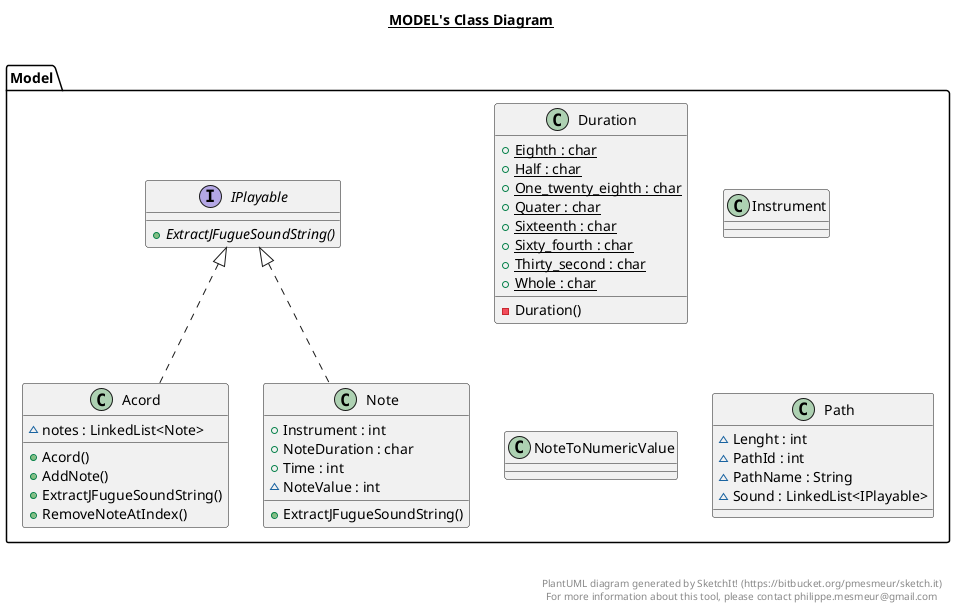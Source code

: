 @startuml

title __MODEL's Class Diagram__\n

  namespace Model {
    class Model.Acord {
        ~ notes : LinkedList<Note>
        + Acord()
        + AddNote()
        + ExtractJFugueSoundString()
        + RemoveNoteAtIndex()
    }
  }
  

  namespace Model {
    class Model.Duration {
        {static} + Eighth : char
        {static} + Half : char
        {static} + One_twenty_eighth : char
        {static} + Quater : char
        {static} + Sixteenth : char
        {static} + Sixty_fourth : char
        {static} + Thirty_second : char
        {static} + Whole : char
        - Duration()
    }
  }
  

  namespace Model {
    interface Model.IPlayable {
        {abstract} + ExtractJFugueSoundString()
    }
  }
  

  namespace Model {
    class Model.Instrument {
    }
  }
  

  namespace Model {
    class Model.Note {
        + Instrument : int
        + NoteDuration : char
        + Time : int
        ~ NoteValue : int
        + ExtractJFugueSoundString()
    }
  }
  

  namespace Model {
    class Model.NoteToNumericValue {
    }
  }
  

  namespace Model {
    class Model.Path {
        ~ Lenght : int
        ~ PathId : int
        ~ PathName : String
        ~ Sound : LinkedList<IPlayable>
    }
  }
  

  Model.Acord .up.|> IPlayable
  Model.Note .up.|> IPlayable


right footer


PlantUML diagram generated by SketchIt! (https://bitbucket.org/pmesmeur/sketch.it)
For more information about this tool, please contact philippe.mesmeur@gmail.com
endfooter

@enduml
